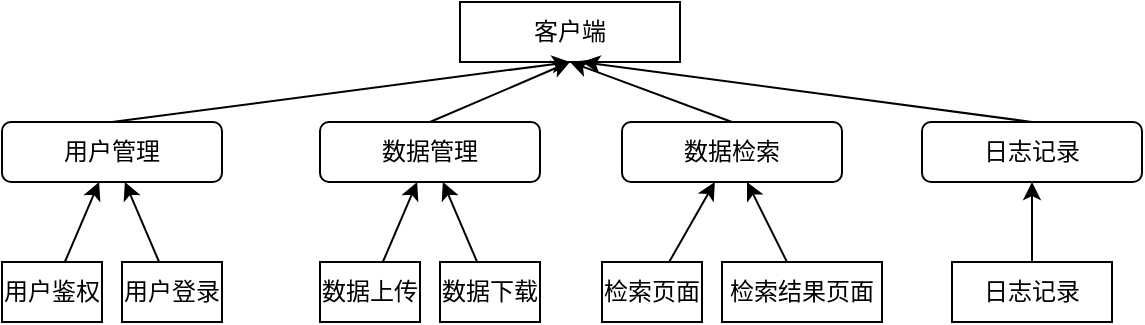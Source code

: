 <mxfile version="26.2.13">
  <diagram name="第 1 页" id="bDbu4vG8pCKBx_zWIHkC">
    <mxGraphModel dx="948" dy="610" grid="0" gridSize="10" guides="1" tooltips="1" connect="1" arrows="1" fold="1" page="1" pageScale="1" pageWidth="827" pageHeight="1169" math="0" shadow="0">
      <root>
        <mxCell id="0" />
        <mxCell id="1" parent="0" />
        <mxCell id="A78PYnJKNRoN8EFOS2h6-2" value="客户端" style="rounded=0;whiteSpace=wrap;html=1;" vertex="1" parent="1">
          <mxGeometry x="329" y="230" width="110" height="30" as="geometry" />
        </mxCell>
        <mxCell id="A78PYnJKNRoN8EFOS2h6-15" style="rounded=0;orthogonalLoop=1;jettySize=auto;html=1;exitX=0.5;exitY=0;exitDx=0;exitDy=0;entryX=0.5;entryY=1;entryDx=0;entryDy=0;" edge="1" parent="1" source="A78PYnJKNRoN8EFOS2h6-3" target="A78PYnJKNRoN8EFOS2h6-2">
          <mxGeometry relative="1" as="geometry" />
        </mxCell>
        <mxCell id="A78PYnJKNRoN8EFOS2h6-3" value="用户管理" style="rounded=1;whiteSpace=wrap;html=1;" vertex="1" parent="1">
          <mxGeometry x="100" y="290" width="110" height="30" as="geometry" />
        </mxCell>
        <mxCell id="A78PYnJKNRoN8EFOS2h6-16" style="rounded=0;orthogonalLoop=1;jettySize=auto;html=1;exitX=0.5;exitY=0;exitDx=0;exitDy=0;entryX=0.5;entryY=1;entryDx=0;entryDy=0;" edge="1" parent="1" source="A78PYnJKNRoN8EFOS2h6-4" target="A78PYnJKNRoN8EFOS2h6-2">
          <mxGeometry relative="1" as="geometry" />
        </mxCell>
        <mxCell id="A78PYnJKNRoN8EFOS2h6-4" value="数据管理" style="rounded=1;whiteSpace=wrap;html=1;" vertex="1" parent="1">
          <mxGeometry x="259" y="290" width="110" height="30" as="geometry" />
        </mxCell>
        <mxCell id="A78PYnJKNRoN8EFOS2h6-17" style="rounded=0;orthogonalLoop=1;jettySize=auto;html=1;exitX=0.5;exitY=0;exitDx=0;exitDy=0;entryX=0.5;entryY=1;entryDx=0;entryDy=0;" edge="1" parent="1" source="A78PYnJKNRoN8EFOS2h6-5" target="A78PYnJKNRoN8EFOS2h6-2">
          <mxGeometry relative="1" as="geometry" />
        </mxCell>
        <mxCell id="A78PYnJKNRoN8EFOS2h6-5" value="数据检索" style="rounded=1;whiteSpace=wrap;html=1;" vertex="1" parent="1">
          <mxGeometry x="410" y="290" width="110" height="30" as="geometry" />
        </mxCell>
        <mxCell id="A78PYnJKNRoN8EFOS2h6-6" value="日志记录" style="rounded=1;whiteSpace=wrap;html=1;" vertex="1" parent="1">
          <mxGeometry x="560" y="290" width="110" height="30" as="geometry" />
        </mxCell>
        <mxCell id="A78PYnJKNRoN8EFOS2h6-19" value="" style="rounded=0;orthogonalLoop=1;jettySize=auto;html=1;" edge="1" parent="1" source="A78PYnJKNRoN8EFOS2h6-8" target="A78PYnJKNRoN8EFOS2h6-3">
          <mxGeometry relative="1" as="geometry" />
        </mxCell>
        <mxCell id="A78PYnJKNRoN8EFOS2h6-8" value="用户鉴权" style="rounded=0;whiteSpace=wrap;html=1;" vertex="1" parent="1">
          <mxGeometry x="100" y="360" width="50" height="30" as="geometry" />
        </mxCell>
        <mxCell id="A78PYnJKNRoN8EFOS2h6-20" value="" style="rounded=0;orthogonalLoop=1;jettySize=auto;html=1;" edge="1" parent="1" source="A78PYnJKNRoN8EFOS2h6-9" target="A78PYnJKNRoN8EFOS2h6-3">
          <mxGeometry relative="1" as="geometry" />
        </mxCell>
        <mxCell id="A78PYnJKNRoN8EFOS2h6-9" value="用户登录" style="rounded=0;whiteSpace=wrap;html=1;" vertex="1" parent="1">
          <mxGeometry x="160" y="360" width="50" height="30" as="geometry" />
        </mxCell>
        <mxCell id="A78PYnJKNRoN8EFOS2h6-21" value="" style="rounded=0;orthogonalLoop=1;jettySize=auto;html=1;" edge="1" parent="1" source="A78PYnJKNRoN8EFOS2h6-10" target="A78PYnJKNRoN8EFOS2h6-4">
          <mxGeometry relative="1" as="geometry" />
        </mxCell>
        <mxCell id="A78PYnJKNRoN8EFOS2h6-10" value="数据上传" style="rounded=0;whiteSpace=wrap;html=1;" vertex="1" parent="1">
          <mxGeometry x="259" y="360" width="50" height="30" as="geometry" />
        </mxCell>
        <mxCell id="A78PYnJKNRoN8EFOS2h6-22" value="" style="rounded=0;orthogonalLoop=1;jettySize=auto;html=1;" edge="1" parent="1" source="A78PYnJKNRoN8EFOS2h6-11" target="A78PYnJKNRoN8EFOS2h6-4">
          <mxGeometry relative="1" as="geometry" />
        </mxCell>
        <mxCell id="A78PYnJKNRoN8EFOS2h6-11" value="数据下载" style="rounded=0;whiteSpace=wrap;html=1;" vertex="1" parent="1">
          <mxGeometry x="319" y="360" width="50" height="30" as="geometry" />
        </mxCell>
        <mxCell id="A78PYnJKNRoN8EFOS2h6-23" value="" style="rounded=0;orthogonalLoop=1;jettySize=auto;html=1;" edge="1" parent="1" source="A78PYnJKNRoN8EFOS2h6-12" target="A78PYnJKNRoN8EFOS2h6-5">
          <mxGeometry relative="1" as="geometry" />
        </mxCell>
        <mxCell id="A78PYnJKNRoN8EFOS2h6-12" value="检索页面" style="rounded=0;whiteSpace=wrap;html=1;" vertex="1" parent="1">
          <mxGeometry x="400" y="360" width="50" height="30" as="geometry" />
        </mxCell>
        <mxCell id="A78PYnJKNRoN8EFOS2h6-24" value="" style="rounded=0;orthogonalLoop=1;jettySize=auto;html=1;" edge="1" parent="1" source="A78PYnJKNRoN8EFOS2h6-13" target="A78PYnJKNRoN8EFOS2h6-5">
          <mxGeometry relative="1" as="geometry" />
        </mxCell>
        <mxCell id="A78PYnJKNRoN8EFOS2h6-13" value="检索结果页面" style="rounded=0;whiteSpace=wrap;html=1;" vertex="1" parent="1">
          <mxGeometry x="460" y="360" width="80" height="30" as="geometry" />
        </mxCell>
        <mxCell id="A78PYnJKNRoN8EFOS2h6-25" value="" style="edgeStyle=orthogonalEdgeStyle;rounded=0;orthogonalLoop=1;jettySize=auto;html=1;" edge="1" parent="1" source="A78PYnJKNRoN8EFOS2h6-14" target="A78PYnJKNRoN8EFOS2h6-6">
          <mxGeometry relative="1" as="geometry" />
        </mxCell>
        <mxCell id="A78PYnJKNRoN8EFOS2h6-14" value="日志记录" style="rounded=0;whiteSpace=wrap;html=1;" vertex="1" parent="1">
          <mxGeometry x="575" y="360" width="80" height="30" as="geometry" />
        </mxCell>
        <mxCell id="A78PYnJKNRoN8EFOS2h6-18" style="rounded=0;orthogonalLoop=1;jettySize=auto;html=1;exitX=0.5;exitY=0;exitDx=0;exitDy=0;" edge="1" parent="1" source="A78PYnJKNRoN8EFOS2h6-6">
          <mxGeometry relative="1" as="geometry">
            <mxPoint x="390" y="260" as="targetPoint" />
          </mxGeometry>
        </mxCell>
      </root>
    </mxGraphModel>
  </diagram>
</mxfile>
